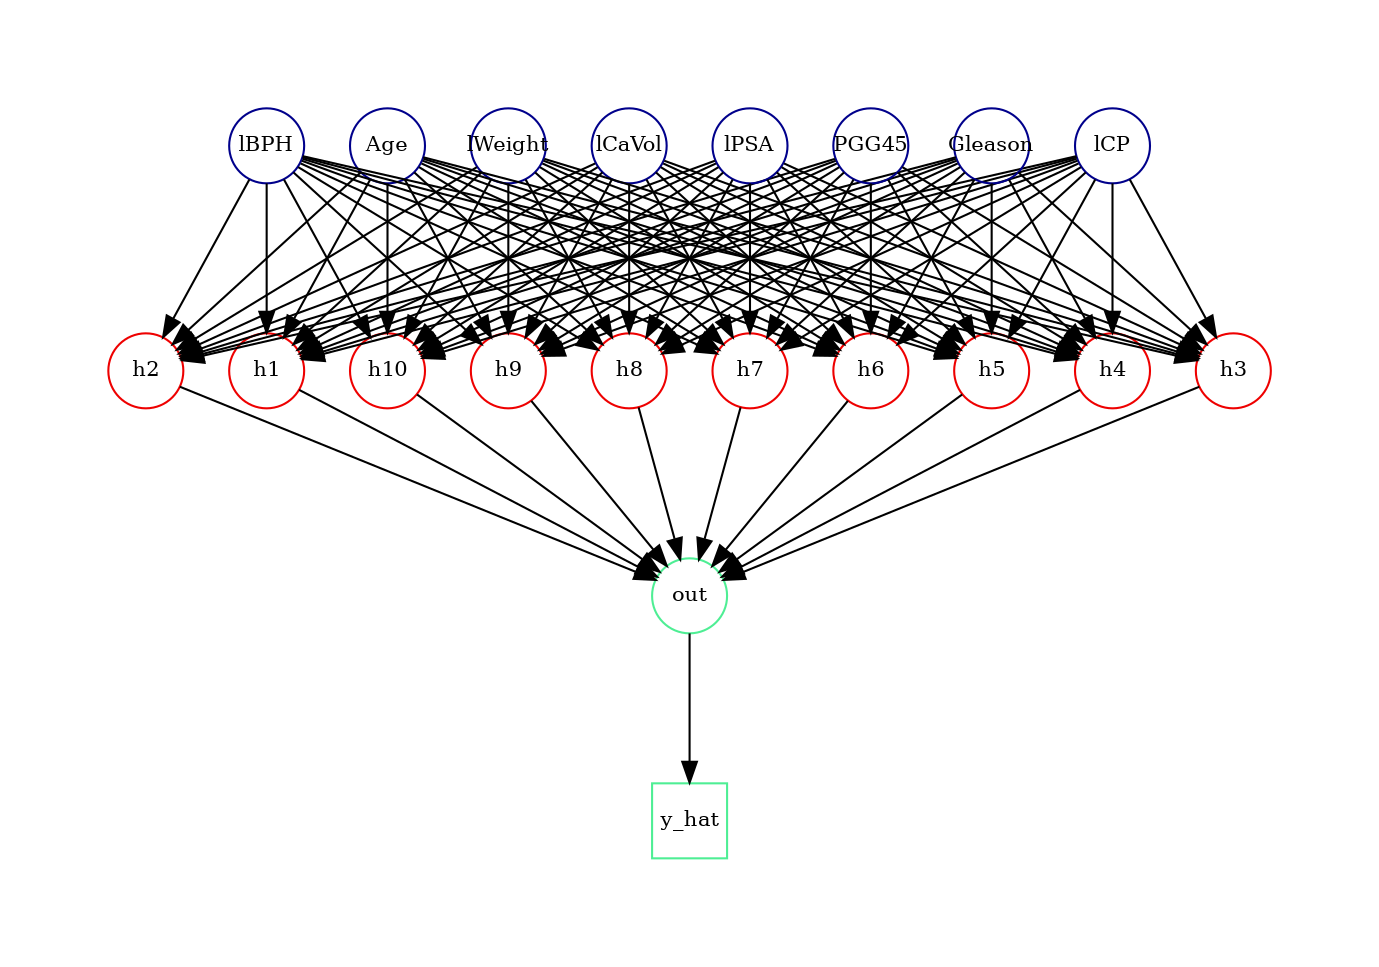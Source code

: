 
digraph G {




        rankdir=TD

	splines=line

        graph [pad="0.5", ranksep="1", nodesep="0.3"];

        node [fixedsize=true, label=""];



        subgraph cluster_0 {

		color=white;

		node [style=solid,color=blue4, shape=circle, fontsize=10];

		x1 [label="lCaVol"] 
		x2 [label="lWeight"]  
		x3 [label="Age"]
		x4 [label="lBPH"]
		x5 [label="lCP"]
		x6 [label="Gleason"]
		x7 [label="PGG45"]
		x8 [label="lPSA"];

		label = "";

	}



	subgraph cluster_1 {

		color=white;

		node [style=solid,color=red2, shape=circle, fontsize=10];

		a12 [label="h1"]
		a22 [label="h2"]
		a32 [label="h3"]
		a42 [label="h4"]
		a52 [label="h5"]
		a62 [label="h6"]
		a72 [label="h7"]
		a82 [label="h8"]
		a92 [label="h9"]
		a102[label="h10"];

		label = "";

	}



	subgraph cluster_2 {

		color=white;

		node [style=solid,color=seagreen2, shape=circle, fontsize=10];

		O [label="out"];

		label="";

	}

	
	subgraph cluster_3 {
		color=white;
		node [style=solid,color=seagreen2, shape=square, fontsize=10];
		y [label="y_hat"];
		label="";
	}




        x1 -> a12;

        x1 -> a22;

        x1 -> a32;
        x1 -> a42;
         x1 -> a52;
         x1 -> a62;
         x1 -> a72;
         x1 -> a82;	
         x1 -> a92;
         x1 -> a102;



        x2 -> a12;
        x2 -> a22;
        x2 -> a32;
        x2 -> a42;
         x2 -> a52;
         x2 -> a62;
         x2 -> a72;
         x2 -> a82;	
         x2 -> a92;
         x2 -> a102;








        x3 -> a12;
        x3 -> a22;
        x3 -> a32;
        x3 -> a42;
         x3 -> a52;
         x3 -> a62;
         x3 -> a72;
         x3 -> a82;	
         x3 -> a92;
         x3 -> a102;




        x4 -> a12;
        x4 -> a22;
        x4 -> a32;
        x4 -> a42;
         x4 -> a52;
         x4 -> a62;
         x4 -> a72;
         x4 -> a82;	
         x4 -> a92;
         x4 -> a102;


        x5 -> a12;
        x5 -> a22;
        x5 -> a32;
        x5 -> a42;
         x5 -> a52;
         x5 -> a62;
         x5 -> a72;
         x5 -> a82;	
         x5 -> a92;
         x5 -> a102;




        x6 -> a12;
        x6 -> a22;
        x6 -> a32;
        x6 -> a42;
         x6 -> a52;
         x6 -> a62;
         x6 -> a72;
         x6 -> a82;	
         x6 -> a92;
         x6 -> a102;




        x7 -> a12;
        x7 -> a22;
        x7 -> a32;
        x7 -> a42;
         x7 -> a52;
         x7 -> a62;
         x7 -> a72;
         x7 -> a82;	
         x7 -> a92;
         x7 -> a102;




        x8 -> a12;
        x8 -> a22;
        x8 -> a32;
        x8 -> a42;
         x8 -> a52;
         x8 -> a62;
         x8 -> a72;
         x8 -> a82;	
         x8 -> a92;
         x8 -> a102;









       	a12 -> O;

    	a22 -> O;

        	a32 -> O;
	a42 -> O;
	a52 -> O;
	a62 -> O;
	a72 -> O;
	a82 -> O;
	a92 -> O;
	a102 -> O;

	O -> y;

        

}

